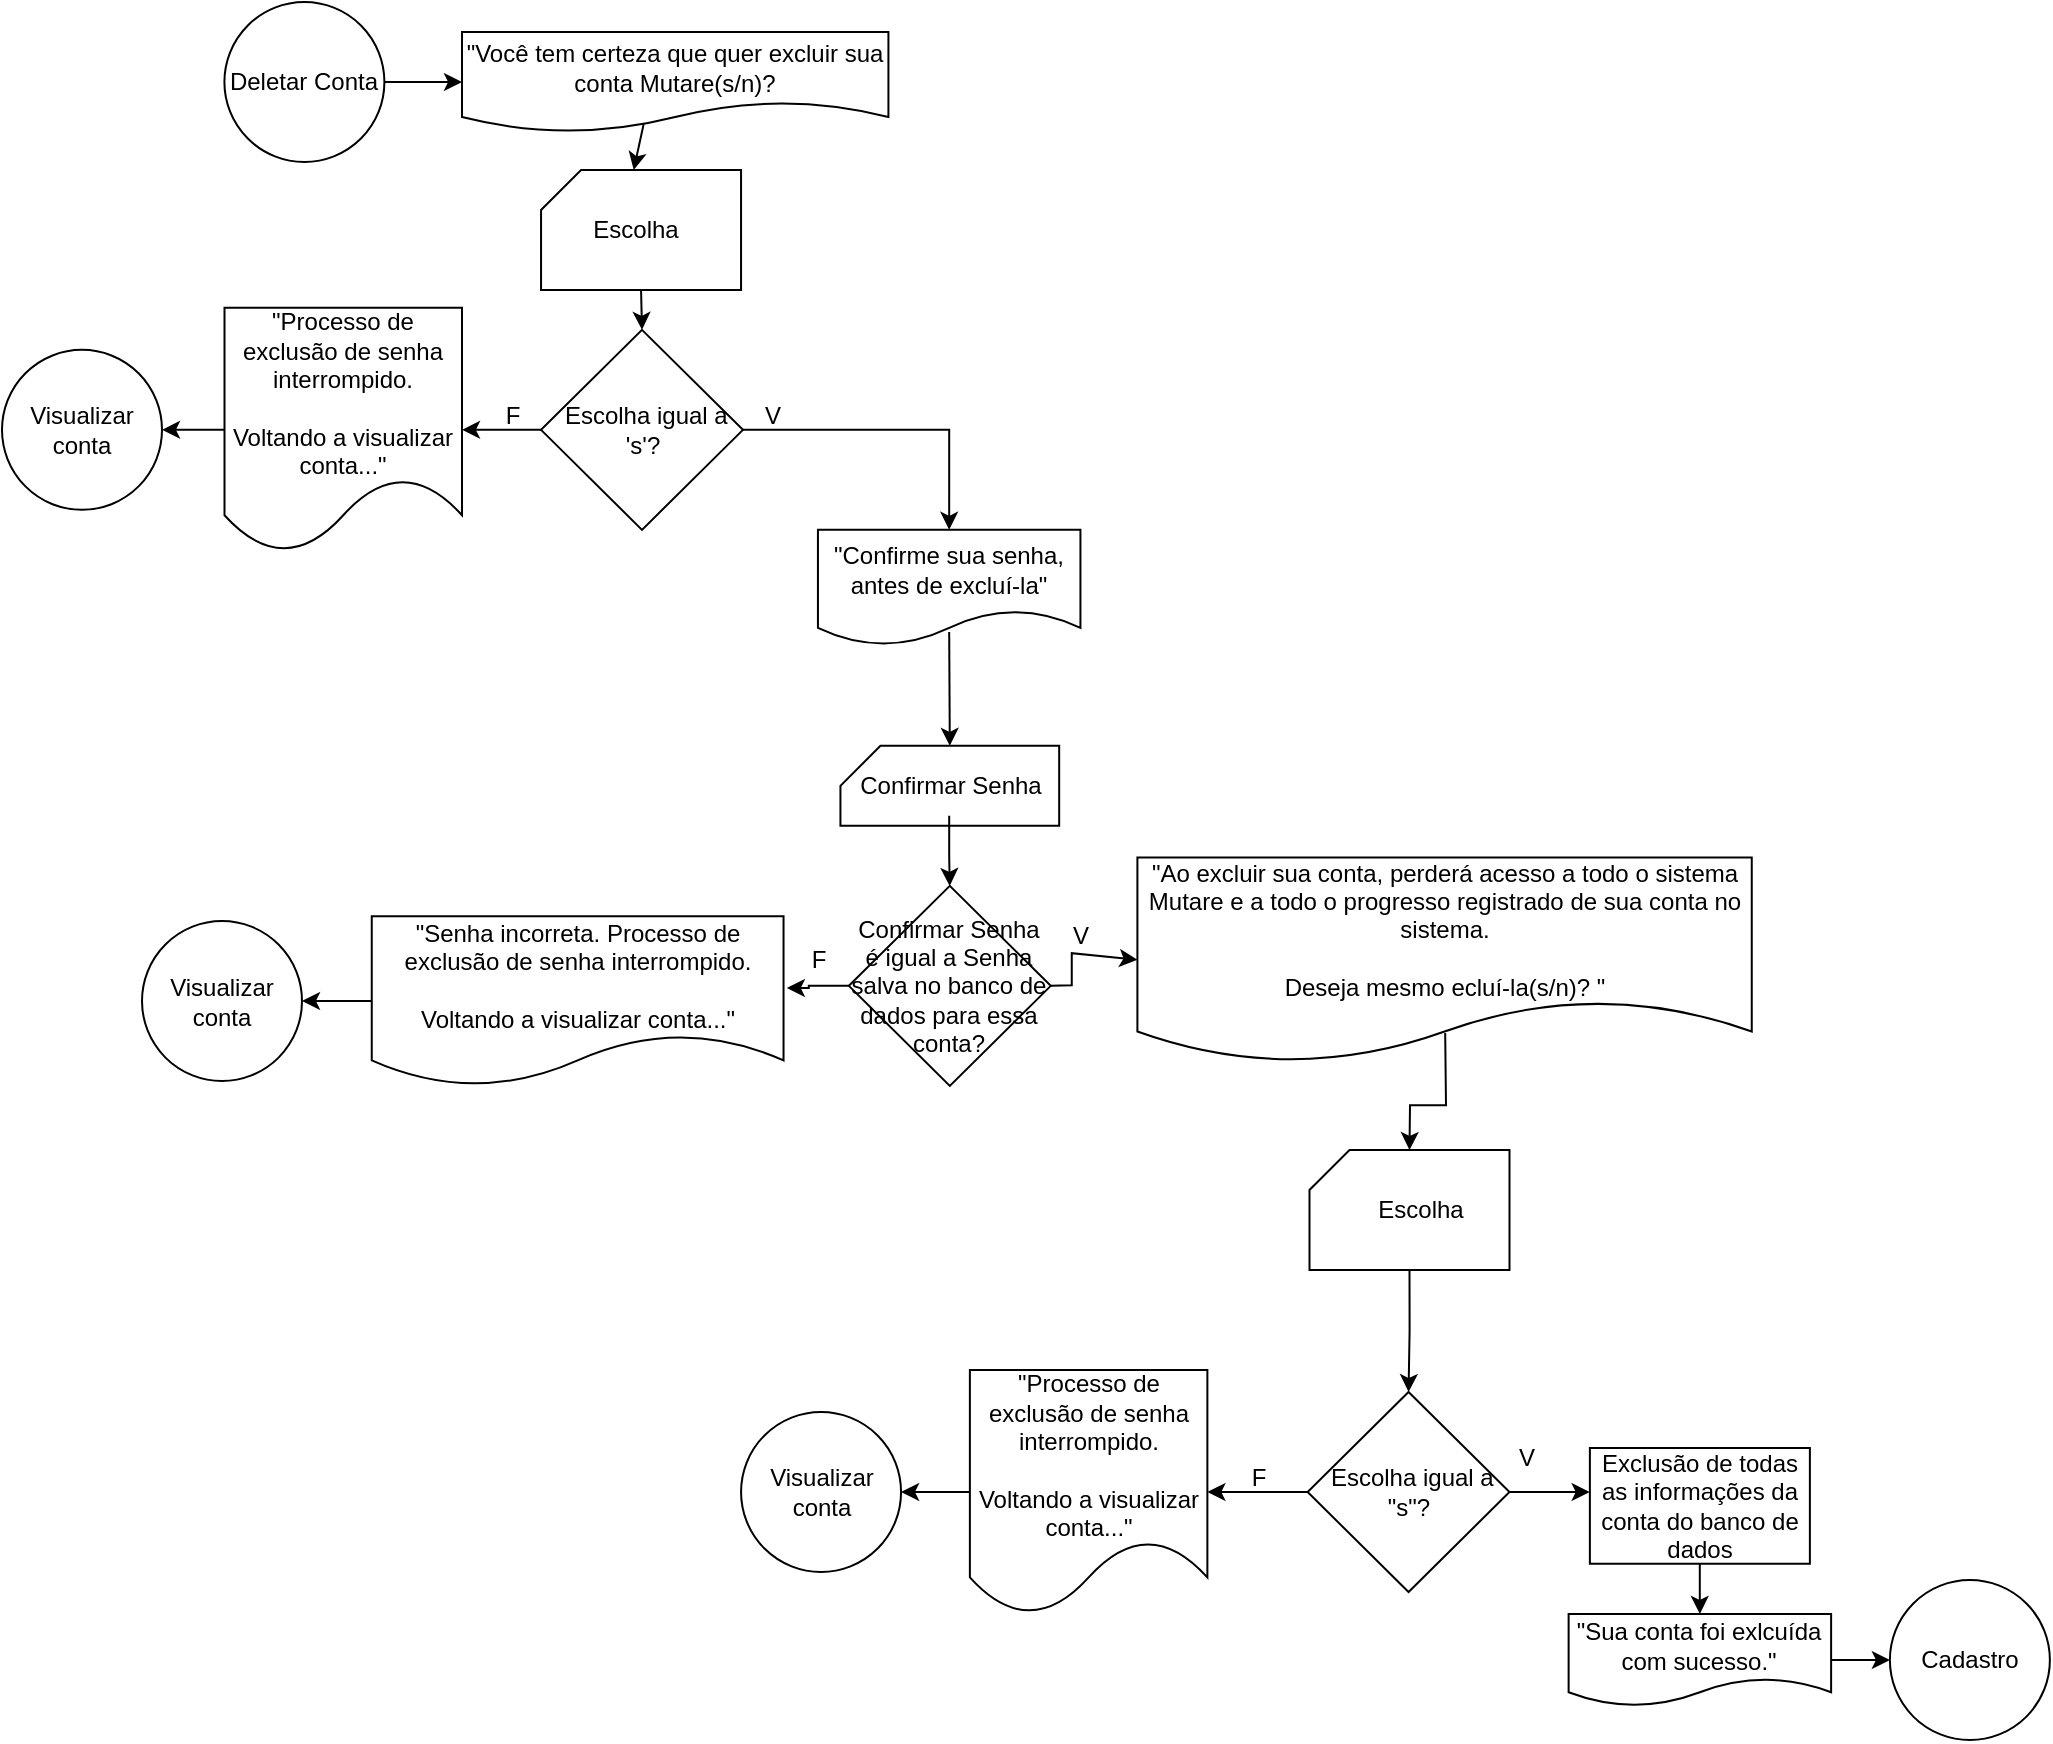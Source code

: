 <mxfile version="27.0.9">
  <diagram name="Página-1" id="tM3ftosBq5wTvWjN4mbQ">
    <mxGraphModel dx="1678" dy="1029" grid="1" gridSize="10" guides="1" tooltips="1" connect="1" arrows="1" fold="1" page="1" pageScale="1" pageWidth="1169" pageHeight="1654" math="0" shadow="0">
      <root>
        <mxCell id="0" />
        <mxCell id="1" parent="0" />
        <mxCell id="wtUbn_X2x-yJxTkHuakB-13" style="edgeStyle=orthogonalEdgeStyle;rounded=0;orthogonalLoop=1;jettySize=auto;html=1;exitX=0.5;exitY=1;exitDx=0;exitDy=0;exitPerimeter=0;entryX=0.5;entryY=0;entryDx=0;entryDy=0;" edge="1" parent="1" source="wtUbn_X2x-yJxTkHuakB-11" target="2XhtS2TlbzKRDNo_2Yrc-110">
          <mxGeometry relative="1" as="geometry" />
        </mxCell>
        <mxCell id="wtUbn_X2x-yJxTkHuakB-11" value="" style="verticalLabelPosition=bottom;verticalAlign=top;html=1;shape=card;whiteSpace=wrap;size=20;arcSize=12;" vertex="1" parent="1">
          <mxGeometry x="753.75" y="610" width="100" height="60" as="geometry" />
        </mxCell>
        <mxCell id="7ZSRkaOjpOQk4Y71W81P-20" style="edgeStyle=orthogonalEdgeStyle;rounded=0;orthogonalLoop=1;jettySize=auto;html=1;exitX=1;exitY=0.5;exitDx=0;exitDy=0;entryX=0;entryY=0.5;entryDx=0;entryDy=0;" parent="1" edge="1">
          <mxGeometry relative="1" as="geometry">
            <mxPoint x="401.56" y="648" as="sourcePoint" />
          </mxGeometry>
        </mxCell>
        <mxCell id="7ZSRkaOjpOQk4Y71W81P-28" style="edgeStyle=orthogonalEdgeStyle;rounded=0;orthogonalLoop=1;jettySize=auto;html=1;exitX=0;exitY=0.5;exitDx=0;exitDy=0;entryX=0.5;entryY=0;entryDx=0;entryDy=0;" parent="1" edge="1">
          <mxGeometry relative="1" as="geometry">
            <mxPoint x="309.69" y="648" as="sourcePoint" />
          </mxGeometry>
        </mxCell>
        <mxCell id="7ZSRkaOjpOQk4Y71W81P-25" style="edgeStyle=orthogonalEdgeStyle;rounded=0;orthogonalLoop=1;jettySize=auto;html=1;exitX=1;exitY=0.5;exitDx=0;exitDy=0;entryX=0;entryY=0.5;entryDx=0;entryDy=0;" parent="1" edge="1">
          <mxGeometry relative="1" as="geometry">
            <mxPoint x="342.18" y="760" as="sourcePoint" />
          </mxGeometry>
        </mxCell>
        <mxCell id="2XhtS2TlbzKRDNo_2Yrc-51" style="edgeStyle=orthogonalEdgeStyle;rounded=0;orthogonalLoop=1;jettySize=auto;html=1;exitX=0;exitY=0.5;exitDx=0;exitDy=0;entryX=0;entryY=0.5;entryDx=0;entryDy=0;" parent="1" source="2XhtS2TlbzKRDNo_2Yrc-49" edge="1">
          <mxGeometry relative="1" as="geometry">
            <mxPoint x="939.41" y="832" as="targetPoint" />
          </mxGeometry>
        </mxCell>
        <mxCell id="2XhtS2TlbzKRDNo_2Yrc-85" value="&quot;Confirme sua senha, antes de excluí-la&quot;" style="shape=document;whiteSpace=wrap;html=1;boundedLbl=1;" parent="1" vertex="1">
          <mxGeometry x="507.97" y="299.92" width="131.25" height="57.69" as="geometry" />
        </mxCell>
        <mxCell id="2XhtS2TlbzKRDNo_2Yrc-86" value="" style="verticalLabelPosition=bottom;verticalAlign=top;html=1;shape=card;whiteSpace=wrap;size=20;arcSize=12;container=1;" parent="1" vertex="1">
          <mxGeometry x="519.22" y="407.92" width="109.37" height="40" as="geometry" />
        </mxCell>
        <mxCell id="2XhtS2TlbzKRDNo_2Yrc-87" value="&lt;font style=&quot;font-size: 12px;&quot;&gt;Confirmar Senha&lt;/font&gt;" style="text;html=1;align=center;verticalAlign=middle;resizable=0;points=[];autosize=1;strokeColor=none;fillColor=none;" parent="2XhtS2TlbzKRDNo_2Yrc-86" vertex="1">
          <mxGeometry x="-0.626" y="5" width="110" height="30" as="geometry" />
        </mxCell>
        <mxCell id="2XhtS2TlbzKRDNo_2Yrc-88" value="" style="endArrow=classic;html=1;rounded=0;entryX=0.5;entryY=0;entryDx=0;entryDy=0;entryPerimeter=0;exitX=0.5;exitY=0.885;exitDx=0;exitDy=0;exitPerimeter=0;" parent="1" source="2XhtS2TlbzKRDNo_2Yrc-85" target="2XhtS2TlbzKRDNo_2Yrc-86" edge="1">
          <mxGeometry width="50" height="50" relative="1" as="geometry">
            <mxPoint x="619.22" y="357.92" as="sourcePoint" />
            <mxPoint x="669.22" y="307.92" as="targetPoint" />
          </mxGeometry>
        </mxCell>
        <mxCell id="2XhtS2TlbzKRDNo_2Yrc-89" value="" style="edgeStyle=orthogonalEdgeStyle;rounded=0;orthogonalLoop=1;jettySize=auto;html=1;entryX=1.008;entryY=0.423;entryDx=0;entryDy=0;entryPerimeter=0;" parent="1" source="2XhtS2TlbzKRDNo_2Yrc-91" target="2XhtS2TlbzKRDNo_2Yrc-93" edge="1">
          <mxGeometry relative="1" as="geometry">
            <mxPoint x="495.47" y="527.979" as="targetPoint" />
          </mxGeometry>
        </mxCell>
        <mxCell id="2XhtS2TlbzKRDNo_2Yrc-91" value="Confirmar Senha é igual a Senha salva no banco de dados para essa conta?" style="rhombus;whiteSpace=wrap;html=1;" parent="1" vertex="1">
          <mxGeometry x="523.44" y="477.92" width="100.94" height="100" as="geometry" />
        </mxCell>
        <mxCell id="2XhtS2TlbzKRDNo_2Yrc-92" value="" style="edgeStyle=orthogonalEdgeStyle;rounded=0;orthogonalLoop=1;jettySize=auto;html=1;" parent="1" source="2XhtS2TlbzKRDNo_2Yrc-87" target="2XhtS2TlbzKRDNo_2Yrc-91" edge="1">
          <mxGeometry relative="1" as="geometry" />
        </mxCell>
        <mxCell id="2XhtS2TlbzKRDNo_2Yrc-145" value="" style="edgeStyle=orthogonalEdgeStyle;rounded=0;orthogonalLoop=1;jettySize=auto;html=1;" parent="1" source="2XhtS2TlbzKRDNo_2Yrc-93" target="2XhtS2TlbzKRDNo_2Yrc-144" edge="1">
          <mxGeometry relative="1" as="geometry" />
        </mxCell>
        <mxCell id="2XhtS2TlbzKRDNo_2Yrc-93" value="&quot;Senha incorreta. Processo de exclusão de senha interrompido.&lt;div&gt;&lt;br&gt;&lt;/div&gt;&lt;div&gt;Voltando a visualizar conta...&lt;span style=&quot;background-color: transparent; color: light-dark(rgb(0, 0, 0), rgb(255, 255, 255));&quot;&gt;&quot;&lt;/span&gt;&lt;/div&gt;" style="shape=document;whiteSpace=wrap;html=1;boundedLbl=1;" parent="1" vertex="1">
          <mxGeometry x="284.88" y="493.12" width="205.89" height="84.8" as="geometry" />
        </mxCell>
        <mxCell id="2XhtS2TlbzKRDNo_2Yrc-94" value="F" style="text;html=1;align=center;verticalAlign=middle;resizable=0;points=[];autosize=1;strokeColor=none;fillColor=none;" parent="1" vertex="1">
          <mxGeometry x="493.44" y="499.92" width="30" height="30" as="geometry" />
        </mxCell>
        <mxCell id="2XhtS2TlbzKRDNo_2Yrc-95" value="&quot;Ao excluir sua conta, perderá acesso a todo o sistema Mutare e a todo o progresso registrado de sua conta no sistema.&lt;div&gt;&lt;br&gt;&lt;/div&gt;&lt;div&gt;Deseja mesmo ecluí-la(s/n)?&amp;nbsp;&lt;span style=&quot;background-color: transparent; color: light-dark(rgb(0, 0, 0), rgb(255, 255, 255));&quot;&gt;&quot;&lt;/span&gt;&lt;/div&gt;" style="shape=document;whiteSpace=wrap;html=1;boundedLbl=1;" parent="1" vertex="1">
          <mxGeometry x="667.7" y="463.73" width="307.18" height="102.39" as="geometry" />
        </mxCell>
        <mxCell id="2XhtS2TlbzKRDNo_2Yrc-98" value="&quot;Você tem certeza que quer excluir sua conta Mutare(s/n)?" style="shape=document;whiteSpace=wrap;html=1;boundedLbl=1;" parent="1" vertex="1">
          <mxGeometry x="330" y="51" width="213.21" height="50" as="geometry" />
        </mxCell>
        <mxCell id="2XhtS2TlbzKRDNo_2Yrc-99" value="V" style="text;html=1;align=center;verticalAlign=middle;resizable=0;points=[];autosize=1;strokeColor=none;fillColor=none;" parent="1" vertex="1">
          <mxGeometry x="470.47" y="227.92" width="30" height="30" as="geometry" />
        </mxCell>
        <mxCell id="2XhtS2TlbzKRDNo_2Yrc-100" value="F" style="text;html=1;align=center;verticalAlign=middle;resizable=0;points=[];autosize=1;strokeColor=none;fillColor=none;" parent="1" vertex="1">
          <mxGeometry x="339.53" y="227.76" width="30" height="30" as="geometry" />
        </mxCell>
        <mxCell id="2XhtS2TlbzKRDNo_2Yrc-107" style="edgeStyle=orthogonalEdgeStyle;rounded=0;orthogonalLoop=1;jettySize=auto;html=1;exitX=1;exitY=0.5;exitDx=0;exitDy=0;entryX=0.5;entryY=0;entryDx=0;entryDy=0;" parent="1" source="2XhtS2TlbzKRDNo_2Yrc-101" target="2XhtS2TlbzKRDNo_2Yrc-85" edge="1">
          <mxGeometry relative="1" as="geometry" />
        </mxCell>
        <mxCell id="2XhtS2TlbzKRDNo_2Yrc-149" value="" style="edgeStyle=orthogonalEdgeStyle;rounded=0;orthogonalLoop=1;jettySize=auto;html=1;entryX=1;entryY=0.5;entryDx=0;entryDy=0;" parent="1" source="2XhtS2TlbzKRDNo_2Yrc-101" target="wtUbn_X2x-yJxTkHuakB-5" edge="1">
          <mxGeometry relative="1" as="geometry" />
        </mxCell>
        <mxCell id="2XhtS2TlbzKRDNo_2Yrc-101" value="&amp;nbsp;Escolha igual a &#39;s&#39;?" style="rhombus;whiteSpace=wrap;html=1;" parent="1" vertex="1">
          <mxGeometry x="369.53" y="199.92" width="100.94" height="100" as="geometry" />
        </mxCell>
        <mxCell id="2XhtS2TlbzKRDNo_2Yrc-108" value="" style="endArrow=classic;html=1;rounded=0;entryX=0;entryY=0.5;entryDx=0;entryDy=0;exitX=1;exitY=0.5;exitDx=0;exitDy=0;" parent="1" source="2XhtS2TlbzKRDNo_2Yrc-91" target="2XhtS2TlbzKRDNo_2Yrc-95" edge="1">
          <mxGeometry width="50" height="50" relative="1" as="geometry">
            <mxPoint x="672.97" y="379.92" as="sourcePoint" />
            <mxPoint x="722.97" y="329.92" as="targetPoint" />
            <Array as="points">
              <mxPoint x="634.88" y="527.61" />
              <mxPoint x="634.88" y="511.61" />
            </Array>
          </mxGeometry>
        </mxCell>
        <mxCell id="2XhtS2TlbzKRDNo_2Yrc-109" value="F" style="text;html=1;align=center;verticalAlign=middle;resizable=0;points=[];autosize=1;strokeColor=none;fillColor=none;" parent="1" vertex="1">
          <mxGeometry x="713.28" y="759" width="30" height="30" as="geometry" />
        </mxCell>
        <mxCell id="2XhtS2TlbzKRDNo_2Yrc-117" value="" style="edgeStyle=orthogonalEdgeStyle;rounded=0;orthogonalLoop=1;jettySize=auto;html=1;" parent="1" source="2XhtS2TlbzKRDNo_2Yrc-110" edge="1">
          <mxGeometry relative="1" as="geometry">
            <mxPoint x="893.84" y="781" as="targetPoint" />
          </mxGeometry>
        </mxCell>
        <mxCell id="2XhtS2TlbzKRDNo_2Yrc-125" style="edgeStyle=orthogonalEdgeStyle;rounded=0;orthogonalLoop=1;jettySize=auto;html=1;exitX=0;exitY=0.5;exitDx=0;exitDy=0;entryX=1;entryY=0.5;entryDx=0;entryDy=0;" parent="1" source="2XhtS2TlbzKRDNo_2Yrc-110" target="2XhtS2TlbzKRDNo_2Yrc-124" edge="1">
          <mxGeometry relative="1" as="geometry" />
        </mxCell>
        <mxCell id="2XhtS2TlbzKRDNo_2Yrc-110" value="&amp;nbsp;Escolha igual a &quot;s&quot;?" style="rhombus;whiteSpace=wrap;html=1;" parent="1" vertex="1">
          <mxGeometry x="752.81" y="731" width="100.94" height="100" as="geometry" />
        </mxCell>
        <mxCell id="2XhtS2TlbzKRDNo_2Yrc-119" value="" style="edgeStyle=orthogonalEdgeStyle;rounded=0;orthogonalLoop=1;jettySize=auto;html=1;" parent="1" source="2XhtS2TlbzKRDNo_2Yrc-116" target="2XhtS2TlbzKRDNo_2Yrc-118" edge="1">
          <mxGeometry relative="1" as="geometry" />
        </mxCell>
        <mxCell id="2XhtS2TlbzKRDNo_2Yrc-116" value="Exclusão de todas as informações da conta do banco de dados" style="whiteSpace=wrap;html=1;" parent="1" vertex="1">
          <mxGeometry x="893.94" y="759" width="110" height="57.87" as="geometry" />
        </mxCell>
        <mxCell id="2XhtS2TlbzKRDNo_2Yrc-123" value="" style="edgeStyle=orthogonalEdgeStyle;rounded=0;orthogonalLoop=1;jettySize=auto;html=1;" parent="1" source="2XhtS2TlbzKRDNo_2Yrc-118" target="2XhtS2TlbzKRDNo_2Yrc-122" edge="1">
          <mxGeometry relative="1" as="geometry" />
        </mxCell>
        <mxCell id="2XhtS2TlbzKRDNo_2Yrc-118" value="&quot;Sua conta foi exlcuída com sucesso.&quot;" style="shape=document;whiteSpace=wrap;html=1;boundedLbl=1;" parent="1" vertex="1">
          <mxGeometry x="883.31" y="842" width="131.25" height="46.02" as="geometry" />
        </mxCell>
        <mxCell id="2XhtS2TlbzKRDNo_2Yrc-122" value="Cadastro" style="ellipse;whiteSpace=wrap;html=1;" parent="1" vertex="1">
          <mxGeometry x="1043.945" y="825.01" width="80" height="80" as="geometry" />
        </mxCell>
        <mxCell id="2XhtS2TlbzKRDNo_2Yrc-147" value="" style="edgeStyle=orthogonalEdgeStyle;rounded=0;orthogonalLoop=1;jettySize=auto;html=1;" parent="1" source="2XhtS2TlbzKRDNo_2Yrc-124" target="2XhtS2TlbzKRDNo_2Yrc-146" edge="1">
          <mxGeometry relative="1" as="geometry" />
        </mxCell>
        <mxCell id="2XhtS2TlbzKRDNo_2Yrc-124" value="&quot;Processo de exclusão de senha interrompido.&lt;div&gt;&lt;br&gt;&lt;/div&gt;&lt;div&gt;Voltando a visualizar conta...&lt;span style=&quot;color: light-dark(rgb(0, 0, 0), rgb(255, 255, 255)); background-color: transparent;&quot;&gt;&quot;&lt;/span&gt;&lt;/div&gt;" style="shape=document;whiteSpace=wrap;html=1;boundedLbl=1;" parent="1" vertex="1">
          <mxGeometry x="583.94" y="720" width="118.75" height="122" as="geometry" />
        </mxCell>
        <mxCell id="2XhtS2TlbzKRDNo_2Yrc-128" value="V" style="text;html=1;align=center;verticalAlign=middle;resizable=0;points=[];autosize=1;strokeColor=none;fillColor=none;" parent="1" vertex="1">
          <mxGeometry x="624.38" y="487.61" width="30" height="30" as="geometry" />
        </mxCell>
        <mxCell id="2XhtS2TlbzKRDNo_2Yrc-129" value="V" style="text;html=1;align=center;verticalAlign=middle;resizable=0;points=[];autosize=1;strokeColor=none;fillColor=none;" parent="1" vertex="1">
          <mxGeometry x="847.03" y="749" width="30" height="30" as="geometry" />
        </mxCell>
        <mxCell id="2XhtS2TlbzKRDNo_2Yrc-139" value="Visualizar conta" style="ellipse;whiteSpace=wrap;html=1;" parent="1" vertex="1">
          <mxGeometry x="100.0" y="209.92" width="80" height="80" as="geometry" />
        </mxCell>
        <mxCell id="2XhtS2TlbzKRDNo_2Yrc-144" value="Visualizar conta" style="ellipse;whiteSpace=wrap;html=1;" parent="1" vertex="1">
          <mxGeometry x="170.0" y="495.52" width="80" height="80" as="geometry" />
        </mxCell>
        <mxCell id="2XhtS2TlbzKRDNo_2Yrc-146" value="Visualizar conta" style="ellipse;whiteSpace=wrap;html=1;" parent="1" vertex="1">
          <mxGeometry x="469.53" y="741" width="80" height="80" as="geometry" />
        </mxCell>
        <mxCell id="2XhtS2TlbzKRDNo_2Yrc-153" style="edgeStyle=orthogonalEdgeStyle;rounded=0;orthogonalLoop=1;jettySize=auto;html=1;exitX=0.5;exitY=1;exitDx=0;exitDy=0;exitPerimeter=0;entryX=0.5;entryY=0;entryDx=0;entryDy=0;" parent="1" source="2XhtS2TlbzKRDNo_2Yrc-152" target="2XhtS2TlbzKRDNo_2Yrc-101" edge="1">
          <mxGeometry relative="1" as="geometry" />
        </mxCell>
        <mxCell id="2XhtS2TlbzKRDNo_2Yrc-152" value="" style="verticalLabelPosition=bottom;verticalAlign=top;html=1;shape=card;whiteSpace=wrap;size=20;arcSize=12;" parent="1" vertex="1">
          <mxGeometry x="369.53" y="120.0" width="100" height="60" as="geometry" />
        </mxCell>
        <mxCell id="2XhtS2TlbzKRDNo_2Yrc-154" value="" style="endArrow=classic;html=1;rounded=0;entryX=0.5;entryY=0;entryDx=0;entryDy=0;entryPerimeter=0;exitX=0.426;exitY=0.921;exitDx=0;exitDy=0;exitPerimeter=0;" parent="1" source="2XhtS2TlbzKRDNo_2Yrc-98" edge="1">
          <mxGeometry width="50" height="50" relative="1" as="geometry">
            <mxPoint x="171.2" y="472.16" as="sourcePoint" />
            <mxPoint x="415.85" y="120.0" as="targetPoint" />
          </mxGeometry>
        </mxCell>
        <mxCell id="2XhtS2TlbzKRDNo_2Yrc-155" value="Escolha" style="text;html=1;align=center;verticalAlign=middle;whiteSpace=wrap;rounded=0;" parent="1" vertex="1">
          <mxGeometry x="386.79" y="135.0" width="60" height="30" as="geometry" />
        </mxCell>
        <mxCell id="wtUbn_X2x-yJxTkHuakB-2" value="" style="edgeStyle=orthogonalEdgeStyle;rounded=0;orthogonalLoop=1;jettySize=auto;html=1;" edge="1" parent="1" source="wtUbn_X2x-yJxTkHuakB-1" target="2XhtS2TlbzKRDNo_2Yrc-98">
          <mxGeometry relative="1" as="geometry" />
        </mxCell>
        <mxCell id="wtUbn_X2x-yJxTkHuakB-1" value="Deletar Conta" style="ellipse;whiteSpace=wrap;html=1;" vertex="1" parent="1">
          <mxGeometry x="211.2" y="36.0" width="80" height="80" as="geometry" />
        </mxCell>
        <mxCell id="wtUbn_X2x-yJxTkHuakB-4" value="" style="endArrow=classic;html=1;rounded=0;entryX=0.5;entryY=0;entryDx=0;entryDy=0;exitX=0.501;exitY=0.857;exitDx=0;exitDy=0;exitPerimeter=0;entryPerimeter=0;" edge="1" parent="1" source="2XhtS2TlbzKRDNo_2Yrc-95" target="wtUbn_X2x-yJxTkHuakB-11">
          <mxGeometry width="50" height="50" relative="1" as="geometry">
            <mxPoint x="730" y="517.61" as="sourcePoint" />
            <mxPoint x="780" y="467.61" as="targetPoint" />
            <Array as="points">
              <mxPoint x="822" y="587.61" />
              <mxPoint x="804" y="587.61" />
            </Array>
          </mxGeometry>
        </mxCell>
        <mxCell id="wtUbn_X2x-yJxTkHuakB-7" value="" style="edgeStyle=orthogonalEdgeStyle;rounded=0;orthogonalLoop=1;jettySize=auto;html=1;" edge="1" parent="1" source="wtUbn_X2x-yJxTkHuakB-5" target="2XhtS2TlbzKRDNo_2Yrc-139">
          <mxGeometry relative="1" as="geometry" />
        </mxCell>
        <mxCell id="wtUbn_X2x-yJxTkHuakB-5" value="&quot;Processo de exclusão de senha interrompido.&lt;div&gt;&lt;br&gt;&lt;/div&gt;&lt;div&gt;Voltando a visualizar conta...&lt;span style=&quot;color: light-dark(rgb(0, 0, 0), rgb(255, 255, 255)); background-color: transparent;&quot;&gt;&quot;&lt;/span&gt;&lt;/div&gt;" style="shape=document;whiteSpace=wrap;html=1;boundedLbl=1;" vertex="1" parent="1">
          <mxGeometry x="211.25" y="188.92" width="118.75" height="122" as="geometry" />
        </mxCell>
        <mxCell id="wtUbn_X2x-yJxTkHuakB-9" value="&lt;font style=&quot;font-size: 12px;&quot;&gt;Escolha&lt;/font&gt;" style="text;html=1;align=center;verticalAlign=middle;resizable=0;points=[];autosize=1;strokeColor=none;fillColor=none;" vertex="1" parent="1">
          <mxGeometry x="773.75" y="625" width="70" height="30" as="geometry" />
        </mxCell>
      </root>
    </mxGraphModel>
  </diagram>
</mxfile>
